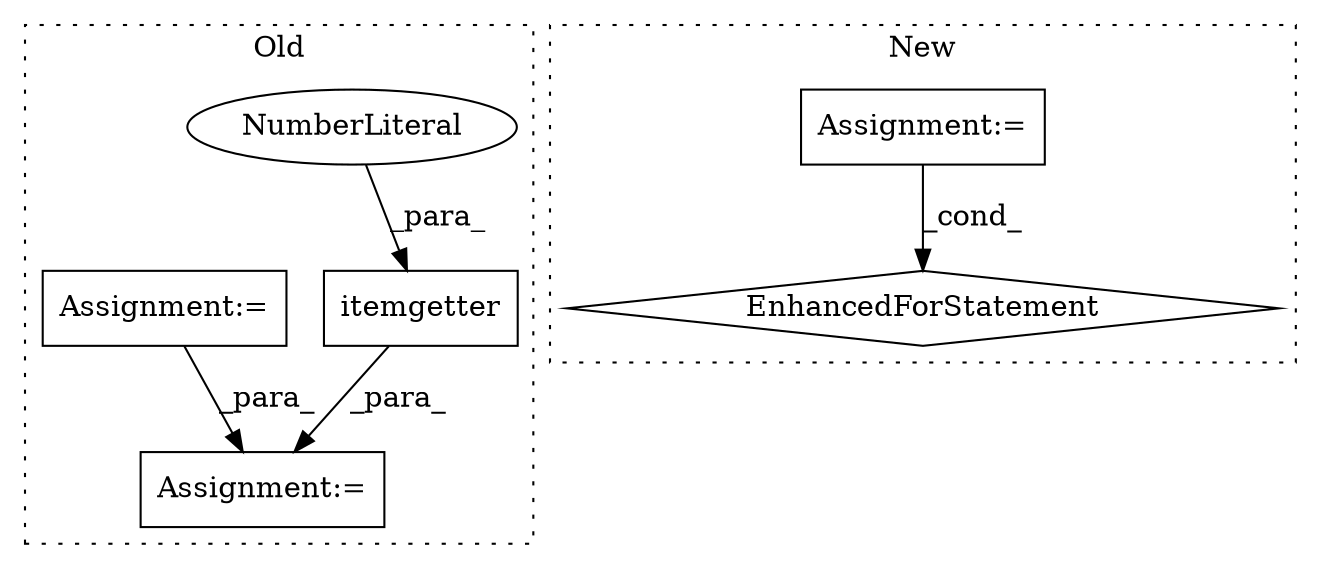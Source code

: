 digraph G {
subgraph cluster0 {
1 [label="itemgetter" a="32" s="9015,9027" l="11,1" shape="box"];
3 [label="NumberLiteral" a="34" s="9026" l="1" shape="ellipse"];
5 [label="Assignment:=" a="7" s="8977" l="2" shape="box"];
6 [label="Assignment:=" a="7" s="8462" l="1" shape="box"];
label = "Old";
style="dotted";
}
subgraph cluster1 {
2 [label="EnhancedForStatement" a="70" s="8236,8312" l="57,2" shape="diamond"];
4 [label="Assignment:=" a="7" s="8236,8312" l="57,2" shape="box"];
label = "New";
style="dotted";
}
1 -> 5 [label="_para_"];
3 -> 1 [label="_para_"];
4 -> 2 [label="_cond_"];
6 -> 5 [label="_para_"];
}